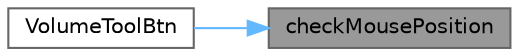digraph "checkMousePosition"
{
 // LATEX_PDF_SIZE
  bgcolor="transparent";
  edge [fontname=Helvetica,fontsize=10,labelfontname=Helvetica,labelfontsize=10];
  node [fontname=Helvetica,fontsize=10,shape=box,height=0.2,width=0.4];
  rankdir="RL";
  Node1 [id="Node000001",label="checkMousePosition",height=0.2,width=0.4,color="gray40", fillcolor="grey60", style="filled", fontcolor="black",tooltip="检查鼠标位置，控制音量控件显示"];
  Node1 -> Node2 [id="edge1_Node000001_Node000002",dir="back",color="steelblue1",style="solid",tooltip=" "];
  Node2 [id="Node000002",label="VolumeToolBtn",height=0.2,width=0.4,color="grey40", fillcolor="white", style="filled",URL="$class_volume_tool_btn.html#a0e51705f3f342fc64b25ebc436f940b8",tooltip="构造函数，初始化音量调节按钮"];
}
